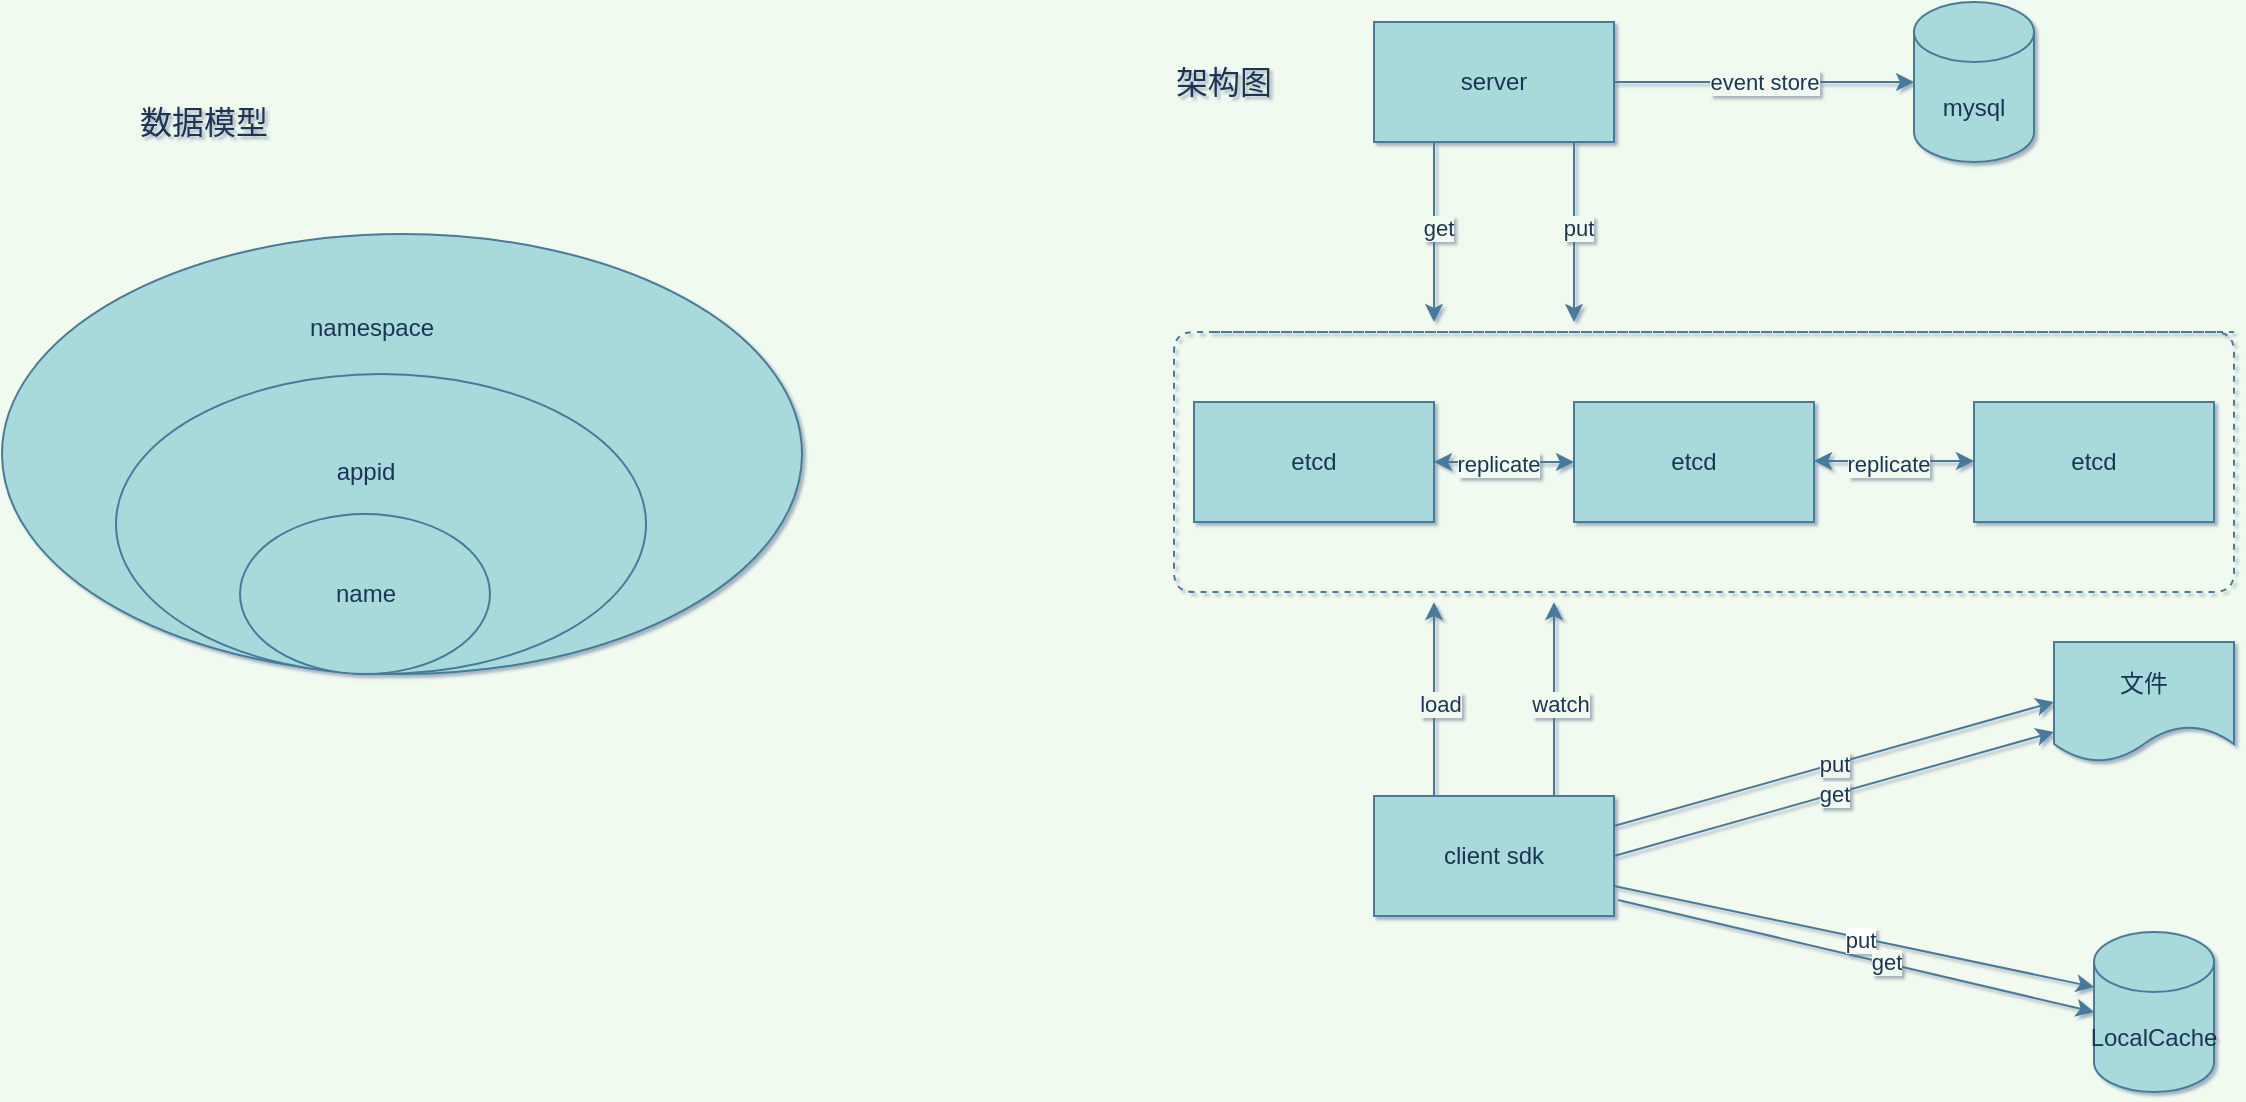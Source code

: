 <mxfile>
    <diagram id="Q3mBxXgB6su_p8Unu43f" name="Page-1">
        <mxGraphModel dx="2205" dy="807" grid="0" gridSize="10" guides="1" tooltips="1" connect="1" arrows="0" fold="1" page="1" pageScale="1" pageWidth="827" pageHeight="1169" background="#F1FAEE" math="0" shadow="1">
            <root>
                <mxCell id="0"/>
                <mxCell id="1" parent="0"/>
                <mxCell id="2" value="etcd" style="whiteSpace=wrap;html=1;fillColor=#A8DADC;strokeColor=#457B9D;fontColor=#1D3557;" parent="1" vertex="1">
                    <mxGeometry x="170" y="240" width="120" height="60" as="geometry"/>
                </mxCell>
                <mxCell id="3" value="etcd" style="whiteSpace=wrap;html=1;fillColor=#A8DADC;strokeColor=#457B9D;fontColor=#1D3557;" parent="1" vertex="1">
                    <mxGeometry x="360" y="240" width="120" height="60" as="geometry"/>
                </mxCell>
                <mxCell id="4" value="etcd" style="whiteSpace=wrap;html=1;fillColor=#A8DADC;strokeColor=#457B9D;fontColor=#1D3557;" parent="1" vertex="1">
                    <mxGeometry x="560" y="240" width="120" height="60" as="geometry"/>
                </mxCell>
                <mxCell id="5" value="" style="endArrow=none;dashed=1;html=1;strokeColor=#457B9D;fontColor=#1D3557;labelBackgroundColor=#F1FAEE;" parent="1" edge="1">
                    <mxGeometry width="50" height="50" relative="1" as="geometry">
                        <mxPoint x="180" y="205" as="sourcePoint"/>
                        <mxPoint x="690" y="205" as="targetPoint"/>
                        <Array as="points">
                            <mxPoint x="690" y="205"/>
                            <mxPoint x="690" y="335"/>
                            <mxPoint x="160" y="335"/>
                            <mxPoint x="160" y="205"/>
                        </Array>
                    </mxGeometry>
                </mxCell>
                <mxCell id="6" value="server" style="whiteSpace=wrap;html=1;fillColor=#A8DADC;strokeColor=#457B9D;fontColor=#1D3557;" parent="1" vertex="1">
                    <mxGeometry x="260" y="50" width="120" height="60" as="geometry"/>
                </mxCell>
                <mxCell id="9" value="mysql" style="shape=cylinder3;whiteSpace=wrap;html=1;boundedLbl=1;backgroundOutline=1;size=15;fillColor=#A8DADC;strokeColor=#457B9D;fontColor=#1D3557;" parent="1" vertex="1">
                    <mxGeometry x="530" y="40" width="60" height="80" as="geometry"/>
                </mxCell>
                <mxCell id="10" value="event store" style="endArrow=classic;html=1;entryX=0;entryY=0.5;entryDx=0;entryDy=0;entryPerimeter=0;strokeColor=#457B9D;fontColor=#1D3557;exitX=1;exitY=0.5;exitDx=0;exitDy=0;labelBackgroundColor=#F1FAEE;" parent="1" source="6" target="9" edge="1">
                    <mxGeometry width="50" height="50" relative="1" as="geometry">
                        <mxPoint x="380" y="10" as="sourcePoint"/>
                        <mxPoint x="210" y="20" as="targetPoint"/>
                    </mxGeometry>
                </mxCell>
                <mxCell id="11" value="" style="endArrow=classic;html=1;exitX=0.25;exitY=1;exitDx=0;exitDy=0;strokeColor=#457B9D;fontColor=#1D3557;labelBackgroundColor=#F1FAEE;" parent="1" source="6" edge="1">
                    <mxGeometry width="50" height="50" relative="1" as="geometry">
                        <mxPoint x="150" y="160" as="sourcePoint"/>
                        <mxPoint x="290" y="200" as="targetPoint"/>
                    </mxGeometry>
                </mxCell>
                <mxCell id="12" value="get" style="edgeLabel;html=1;align=center;verticalAlign=middle;resizable=0;points=[];fontColor=#1D3557;labelBackgroundColor=#F1FAEE;" parent="11" vertex="1" connectable="0">
                    <mxGeometry x="-0.04" y="2" relative="1" as="geometry">
                        <mxPoint as="offset"/>
                    </mxGeometry>
                </mxCell>
                <mxCell id="13" value="client sdk" style="whiteSpace=wrap;html=1;fillColor=#A8DADC;strokeColor=#457B9D;fontColor=#1D3557;" parent="1" vertex="1">
                    <mxGeometry x="260" y="437" width="120" height="60" as="geometry"/>
                </mxCell>
                <mxCell id="15" value="LocalCache" style="shape=cylinder3;whiteSpace=wrap;html=1;boundedLbl=1;backgroundOutline=1;size=15;fillColor=#A8DADC;strokeColor=#457B9D;fontColor=#1D3557;" parent="1" vertex="1">
                    <mxGeometry x="620" y="505" width="60" height="80" as="geometry"/>
                </mxCell>
                <mxCell id="16" value="" style="endArrow=classic;html=1;exitX=1.017;exitY=0.867;exitDx=0;exitDy=0;entryX=0;entryY=0.5;entryDx=0;entryDy=0;entryPerimeter=0;strokeColor=#457B9D;fontColor=#1D3557;exitPerimeter=0;labelBackgroundColor=#F1FAEE;" parent="1" source="13" target="15" edge="1">
                    <mxGeometry width="50" height="50" relative="1" as="geometry">
                        <mxPoint x="170" y="470" as="sourcePoint"/>
                        <mxPoint x="240" y="440" as="targetPoint"/>
                    </mxGeometry>
                </mxCell>
                <mxCell id="17" value="get" style="edgeLabel;html=1;align=center;verticalAlign=middle;resizable=0;points=[];fontColor=#1D3557;labelBackgroundColor=#F1FAEE;" parent="16" vertex="1" connectable="0">
                    <mxGeometry x="0.119" y="1" relative="1" as="geometry">
                        <mxPoint as="offset"/>
                    </mxGeometry>
                </mxCell>
                <mxCell id="19" value="" style="endArrow=classic;html=1;strokeColor=#457B9D;fontColor=#1D3557;exitX=0.75;exitY=0;exitDx=0;exitDy=0;labelBackgroundColor=#F1FAEE;" parent="1" source="13" edge="1">
                    <mxGeometry width="50" height="50" relative="1" as="geometry">
                        <mxPoint x="400" y="380" as="sourcePoint"/>
                        <mxPoint x="350" y="340" as="targetPoint"/>
                    </mxGeometry>
                </mxCell>
                <mxCell id="20" value="watch" style="edgeLabel;html=1;align=center;verticalAlign=middle;resizable=0;points=[];fontColor=#1D3557;labelBackgroundColor=#F1FAEE;" parent="19" vertex="1" connectable="0">
                    <mxGeometry x="-0.044" y="-3" relative="1" as="geometry">
                        <mxPoint as="offset"/>
                    </mxGeometry>
                </mxCell>
                <mxCell id="24" value="" style="endArrow=classic;startArrow=classic;html=1;exitX=1;exitY=0.5;exitDx=0;exitDy=0;entryX=0;entryY=0.5;entryDx=0;entryDy=0;strokeColor=#457B9D;fontColor=#1D3557;labelBackgroundColor=#F1FAEE;" parent="1" source="2" target="3" edge="1">
                    <mxGeometry width="50" height="50" relative="1" as="geometry">
                        <mxPoint x="190" y="310" as="sourcePoint"/>
                        <mxPoint x="240" y="260" as="targetPoint"/>
                    </mxGeometry>
                </mxCell>
                <mxCell id="25" value="replicate" style="edgeLabel;html=1;align=center;verticalAlign=middle;resizable=0;points=[];fontColor=#1D3557;labelBackgroundColor=#F1FAEE;" parent="24" vertex="1" connectable="0">
                    <mxGeometry x="-0.08" y="-1" relative="1" as="geometry">
                        <mxPoint as="offset"/>
                    </mxGeometry>
                </mxCell>
                <mxCell id="26" value="" style="endArrow=classic;startArrow=classic;html=1;exitX=1;exitY=0.5;exitDx=0;exitDy=0;entryX=0;entryY=0.5;entryDx=0;entryDy=0;strokeColor=#457B9D;fontColor=#1D3557;labelBackgroundColor=#F1FAEE;" parent="1" edge="1">
                    <mxGeometry width="50" height="50" relative="1" as="geometry">
                        <mxPoint x="480" y="269.5" as="sourcePoint"/>
                        <mxPoint x="560" y="269.5" as="targetPoint"/>
                    </mxGeometry>
                </mxCell>
                <mxCell id="27" value="replicate" style="edgeLabel;html=1;align=center;verticalAlign=middle;resizable=0;points=[];fontColor=#1D3557;labelBackgroundColor=#F1FAEE;" parent="26" vertex="1" connectable="0">
                    <mxGeometry x="-0.08" y="-1" relative="1" as="geometry">
                        <mxPoint as="offset"/>
                    </mxGeometry>
                </mxCell>
                <mxCell id="66" value="s" style="ellipse;whiteSpace=wrap;html=1;fillColor=#A8DADC;strokeColor=#457B9D;fontColor=#1D3557;" parent="1" vertex="1">
                    <mxGeometry x="-426" y="156" width="400" height="220" as="geometry"/>
                </mxCell>
                <mxCell id="67" value="" style="ellipse;whiteSpace=wrap;html=1;fillColor=#A8DADC;strokeColor=#457B9D;fontColor=#1D3557;" parent="1" vertex="1">
                    <mxGeometry x="-369" y="226" width="265" height="150" as="geometry"/>
                </mxCell>
                <mxCell id="68" value="namespace" style="text;html=1;strokeColor=none;fillColor=none;align=center;verticalAlign=middle;whiteSpace=wrap;fontColor=#1D3557;" parent="1" vertex="1">
                    <mxGeometry x="-261" y="193" width="40" height="20" as="geometry"/>
                </mxCell>
                <mxCell id="74" value="文件" style="shape=document;whiteSpace=wrap;html=1;boundedLbl=1;fillColor=#A8DADC;strokeColor=#457B9D;fontColor=#1D3557;" parent="1" vertex="1">
                    <mxGeometry x="600" y="360" width="90" height="60" as="geometry"/>
                </mxCell>
                <mxCell id="78" value="put" style="endArrow=classic;html=1;exitX=1;exitY=0.25;exitDx=0;exitDy=0;entryX=0;entryY=0.5;entryDx=0;entryDy=0;strokeColor=#457B9D;fontColor=#1D3557;labelBackgroundColor=#F1FAEE;" parent="1" source="13" target="74" edge="1">
                    <mxGeometry width="50" height="50" relative="1" as="geometry">
                        <mxPoint x="450" y="420" as="sourcePoint"/>
                        <mxPoint x="500" y="370" as="targetPoint"/>
                    </mxGeometry>
                </mxCell>
                <mxCell id="82" value="get" style="endArrow=classic;html=1;entryX=0;entryY=0.75;entryDx=0;entryDy=0;fillColor=#A8DADC;strokeColor=#457B9D;fontColor=#1D3557;exitX=1;exitY=0.5;exitDx=0;exitDy=0;labelBackgroundColor=#F1FAEE;" parent="1" source="13" target="74" edge="1">
                    <mxGeometry width="50" height="50" relative="1" as="geometry">
                        <mxPoint x="560" y="490" as="sourcePoint"/>
                        <mxPoint x="590" y="490" as="targetPoint"/>
                    </mxGeometry>
                </mxCell>
                <mxCell id="84" value="" style="endArrow=classic;html=1;strokeColor=#457B9D;fillColor=#A8DADC;fontColor=#1D3557;entryX=0;entryY=0;entryDx=0;entryDy=27.5;entryPerimeter=0;exitX=1;exitY=0.75;exitDx=0;exitDy=0;labelBackgroundColor=#F1FAEE;" parent="1" target="15" edge="1" source="13">
                    <mxGeometry width="50" height="50" relative="1" as="geometry">
                        <mxPoint x="380" y="430" as="sourcePoint"/>
                        <mxPoint x="530" y="330" as="targetPoint"/>
                    </mxGeometry>
                </mxCell>
                <mxCell id="85" value="&lt;span style=&quot;background-color: rgb(255 , 255 , 255)&quot;&gt;put&lt;/span&gt;" style="edgeLabel;html=1;align=center;verticalAlign=middle;resizable=0;points=[];fontColor=#1D3557;labelBackgroundColor=#F1FAEE;" parent="84" vertex="1" connectable="0">
                    <mxGeometry x="0.019" relative="1" as="geometry">
                        <mxPoint y="1" as="offset"/>
                    </mxGeometry>
                </mxCell>
                <mxCell id="86" value="" style="ellipse;whiteSpace=wrap;html=1;fillColor=#A8DADC;strokeColor=#457B9D;fontColor=#1D3557;" parent="1" vertex="1">
                    <mxGeometry x="-307" y="296" width="125" height="80" as="geometry"/>
                </mxCell>
                <mxCell id="87" value="appid" style="text;html=1;strokeColor=none;fillColor=none;align=center;verticalAlign=middle;whiteSpace=wrap;fontColor=#1D3557;" parent="1" vertex="1">
                    <mxGeometry x="-264.5" y="265" width="40" height="20" as="geometry"/>
                </mxCell>
                <mxCell id="89" value="name" style="text;html=1;strokeColor=none;fillColor=none;align=center;verticalAlign=middle;whiteSpace=wrap;fontColor=#1D3557;" parent="1" vertex="1">
                    <mxGeometry x="-264.5" y="326" width="40" height="20" as="geometry"/>
                </mxCell>
                <mxCell id="90" value="" style="endArrow=classic;html=1;exitX=0.5;exitY=1;exitDx=0;exitDy=0;strokeColor=#457B9D;fontColor=#1D3557;labelBackgroundColor=#F1FAEE;" parent="1" edge="1">
                    <mxGeometry width="50" height="50" relative="1" as="geometry">
                        <mxPoint x="360" y="110" as="sourcePoint"/>
                        <mxPoint x="360" y="200" as="targetPoint"/>
                    </mxGeometry>
                </mxCell>
                <mxCell id="91" value="put" style="edgeLabel;html=1;align=center;verticalAlign=middle;resizable=0;points=[];fontColor=#1D3557;labelBackgroundColor=#F1FAEE;" parent="90" vertex="1" connectable="0">
                    <mxGeometry x="-0.04" y="2" relative="1" as="geometry">
                        <mxPoint as="offset"/>
                    </mxGeometry>
                </mxCell>
                <mxCell id="92" value="" style="endArrow=classic;html=1;exitX=0.25;exitY=0;exitDx=0;exitDy=0;strokeColor=#457B9D;fontColor=#1D3557;labelBackgroundColor=#F1FAEE;" parent="1" edge="1" source="13">
                    <mxGeometry width="50" height="50" relative="1" as="geometry">
                        <mxPoint x="290" y="400" as="sourcePoint"/>
                        <mxPoint x="290" y="340" as="targetPoint"/>
                    </mxGeometry>
                </mxCell>
                <mxCell id="93" value="load" style="edgeLabel;html=1;align=center;verticalAlign=middle;resizable=0;points=[];fontColor=#1D3557;labelBackgroundColor=#F1FAEE;" parent="92" vertex="1" connectable="0">
                    <mxGeometry x="-0.044" y="-3" relative="1" as="geometry">
                        <mxPoint as="offset"/>
                    </mxGeometry>
                </mxCell>
                <mxCell id="94" value="&lt;font style=&quot;font-size: 16px&quot;&gt;数据模型&lt;/font&gt;" style="text;html=1;strokeColor=none;fillColor=none;align=center;verticalAlign=middle;whiteSpace=wrap;fontColor=#1D3557;" vertex="1" parent="1">
                    <mxGeometry x="-360" y="90" width="70" height="20" as="geometry"/>
                </mxCell>
                <mxCell id="95" value="&lt;font style=&quot;font-size: 16px&quot;&gt;架构图&lt;/font&gt;" style="text;html=1;strokeColor=none;fillColor=none;align=center;verticalAlign=middle;whiteSpace=wrap;fontColor=#1D3557;" vertex="1" parent="1">
                    <mxGeometry x="160" y="70" width="50" height="20" as="geometry"/>
                </mxCell>
            </root>
        </mxGraphModel>
    </diagram>
</mxfile>